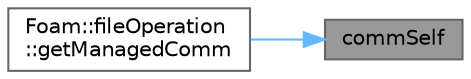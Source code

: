 digraph "commSelf"
{
 // LATEX_PDF_SIZE
  bgcolor="transparent";
  edge [fontname=Helvetica,fontsize=10,labelfontname=Helvetica,labelfontsize=10];
  node [fontname=Helvetica,fontsize=10,shape=box,height=0.2,width=0.4];
  rankdir="RL";
  Node1 [id="Node000001",label="commSelf",height=0.2,width=0.4,color="gray40", fillcolor="grey60", style="filled", fontcolor="black",tooltip=" "];
  Node1 -> Node2 [id="edge1_Node000001_Node000002",dir="back",color="steelblue1",style="solid",tooltip=" "];
  Node2 [id="Node000002",label="Foam::fileOperation\l::getManagedComm",height=0.2,width=0.4,color="grey40", fillcolor="white", style="filled",URL="$classFoam_1_1fileOperation.html#a1ca3918284e3f618f80d0b7289a70a3b",tooltip=" "];
}
